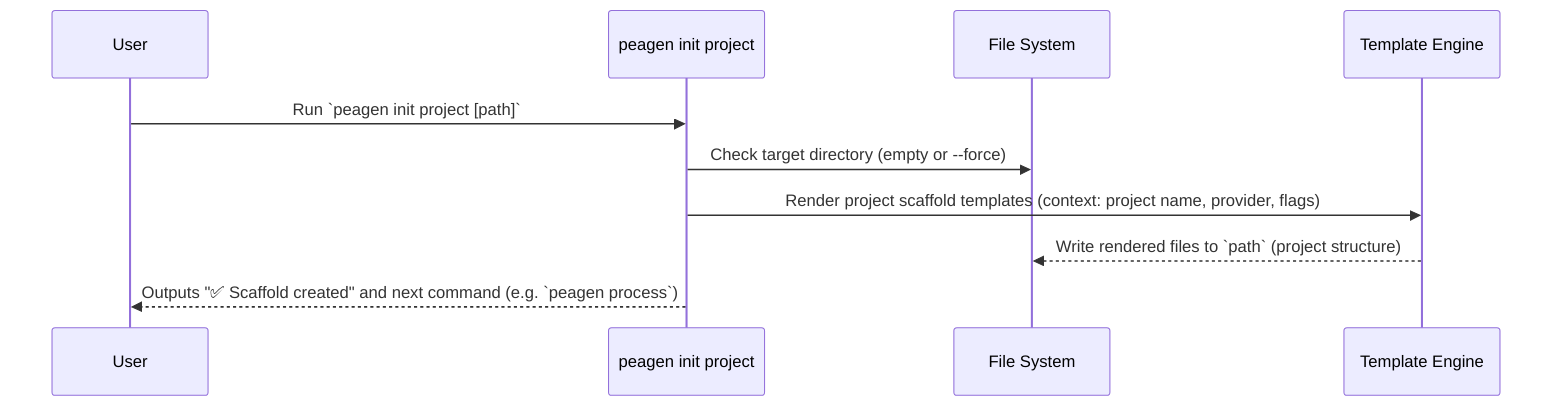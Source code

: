 sequenceDiagram
    participant User
    participant CLI as peagen init project
    participant FS as File System
    participant Jinja as Template Engine
    User ->> CLI: Run `peagen init project [path]`
    CLI ->> FS: Check target directory (empty or --force)
    CLI ->> Jinja: Render project scaffold templates (context: project name, provider, flags)
    Jinja -->> FS: Write rendered files to `path` (project structure)
    CLI -->> User: Outputs "✅ Scaffold created" and next command (e.g. `peagen process`)
